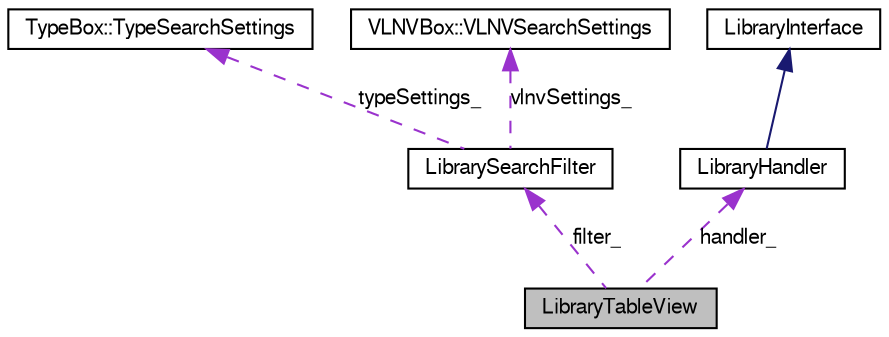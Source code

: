 digraph G
{
  bgcolor="transparent";
  edge [fontname="FreeSans",fontsize=10,labelfontname="FreeSans",labelfontsize=10];
  node [fontname="FreeSans",fontsize=10,shape=record];
  Node1 [label="LibraryTableView",height=0.2,width=0.4,color="black", fillcolor="grey75", style="filled" fontcolor="black"];
  Node2 -> Node1 [dir=back,color="darkorchid3",fontsize=10,style="dashed",label="filter_",fontname="FreeSans"];
  Node2 [label="LibrarySearchFilter",height=0.2,width=0.4,color="black",URL="$class_library_search_filter.html",tooltip="The class that does the filtering and sorting of items for search view."];
  Node3 -> Node2 [dir=back,color="darkorchid3",fontsize=10,style="dashed",label="typeSettings_",fontname="FreeSans"];
  Node3 [label="TypeBox::TypeSearchSettings",height=0.2,width=0.4,color="black",URL="$struct_type_box_1_1_type_search_settings.html",tooltip="The struct that contains the info on which types to include in search."];
  Node4 -> Node2 [dir=back,color="darkorchid3",fontsize=10,style="dashed",label="vlnvSettings_",fontname="FreeSans"];
  Node4 [label="VLNVBox::VLNVSearchSettings",height=0.2,width=0.4,color="black",URL="$struct_v_l_n_v_box_1_1_v_l_n_v_search_settings.html",tooltip="struct that contains the info on which vlnv tags to include in search."];
  Node5 -> Node1 [dir=back,color="darkorchid3",fontsize=10,style="dashed",label="handler_",fontname="FreeSans"];
  Node5 [label="LibraryHandler",height=0.2,width=0.4,color="black",URL="$class_library_handler.html",tooltip="LibraryHandler is the class that implements the services to manage library."];
  Node6 -> Node5 [dir=back,color="midnightblue",fontsize=10,style="solid",fontname="FreeSans"];
  Node6 [label="LibraryInterface",height=0.2,width=0.4,color="black",URL="$class_library_interface.html",tooltip="LibraryInterface defines an interface to operate the IP-Xact-library."];
}
